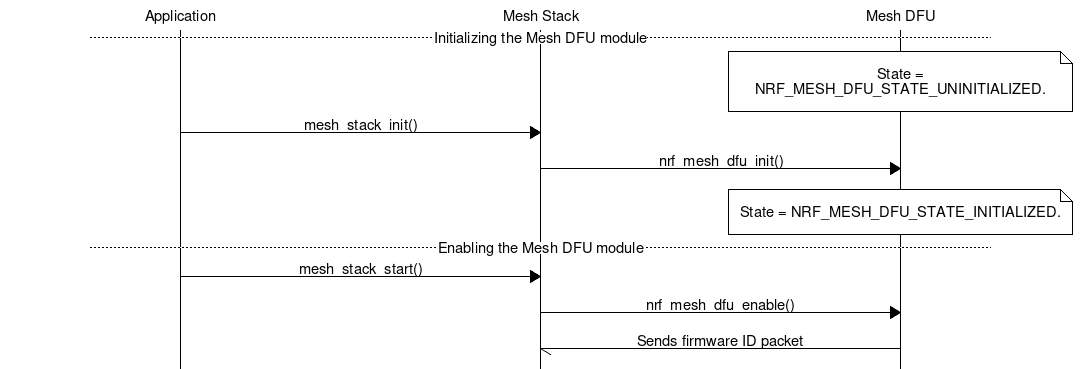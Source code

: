# MSC for handling DFU process

msc {
    hscale="1.8";

    a [label="Application"], b[label="Mesh Stack"], c[label="Mesh DFU"];

    ---  [label="Initializing the Mesh DFU module"];
    c note c [label="\nState = NRF_MESH_DFU_STATE_UNINITIALIZED.\n"];
    a=>b [label="mesh_stack_init()"];
    b=>c [label="nrf_mesh_dfu_init()"];
    c note c [label="\nState = NRF_MESH_DFU_STATE_INITIALIZED.\n"];
    
    ---  [label="Enabling the Mesh DFU module"];
    a=>b [label="mesh_stack_start()"];
    b=>c [label="nrf_mesh_dfu_enable()"];
    c->b [label="Sends firmware ID packet"];
}
